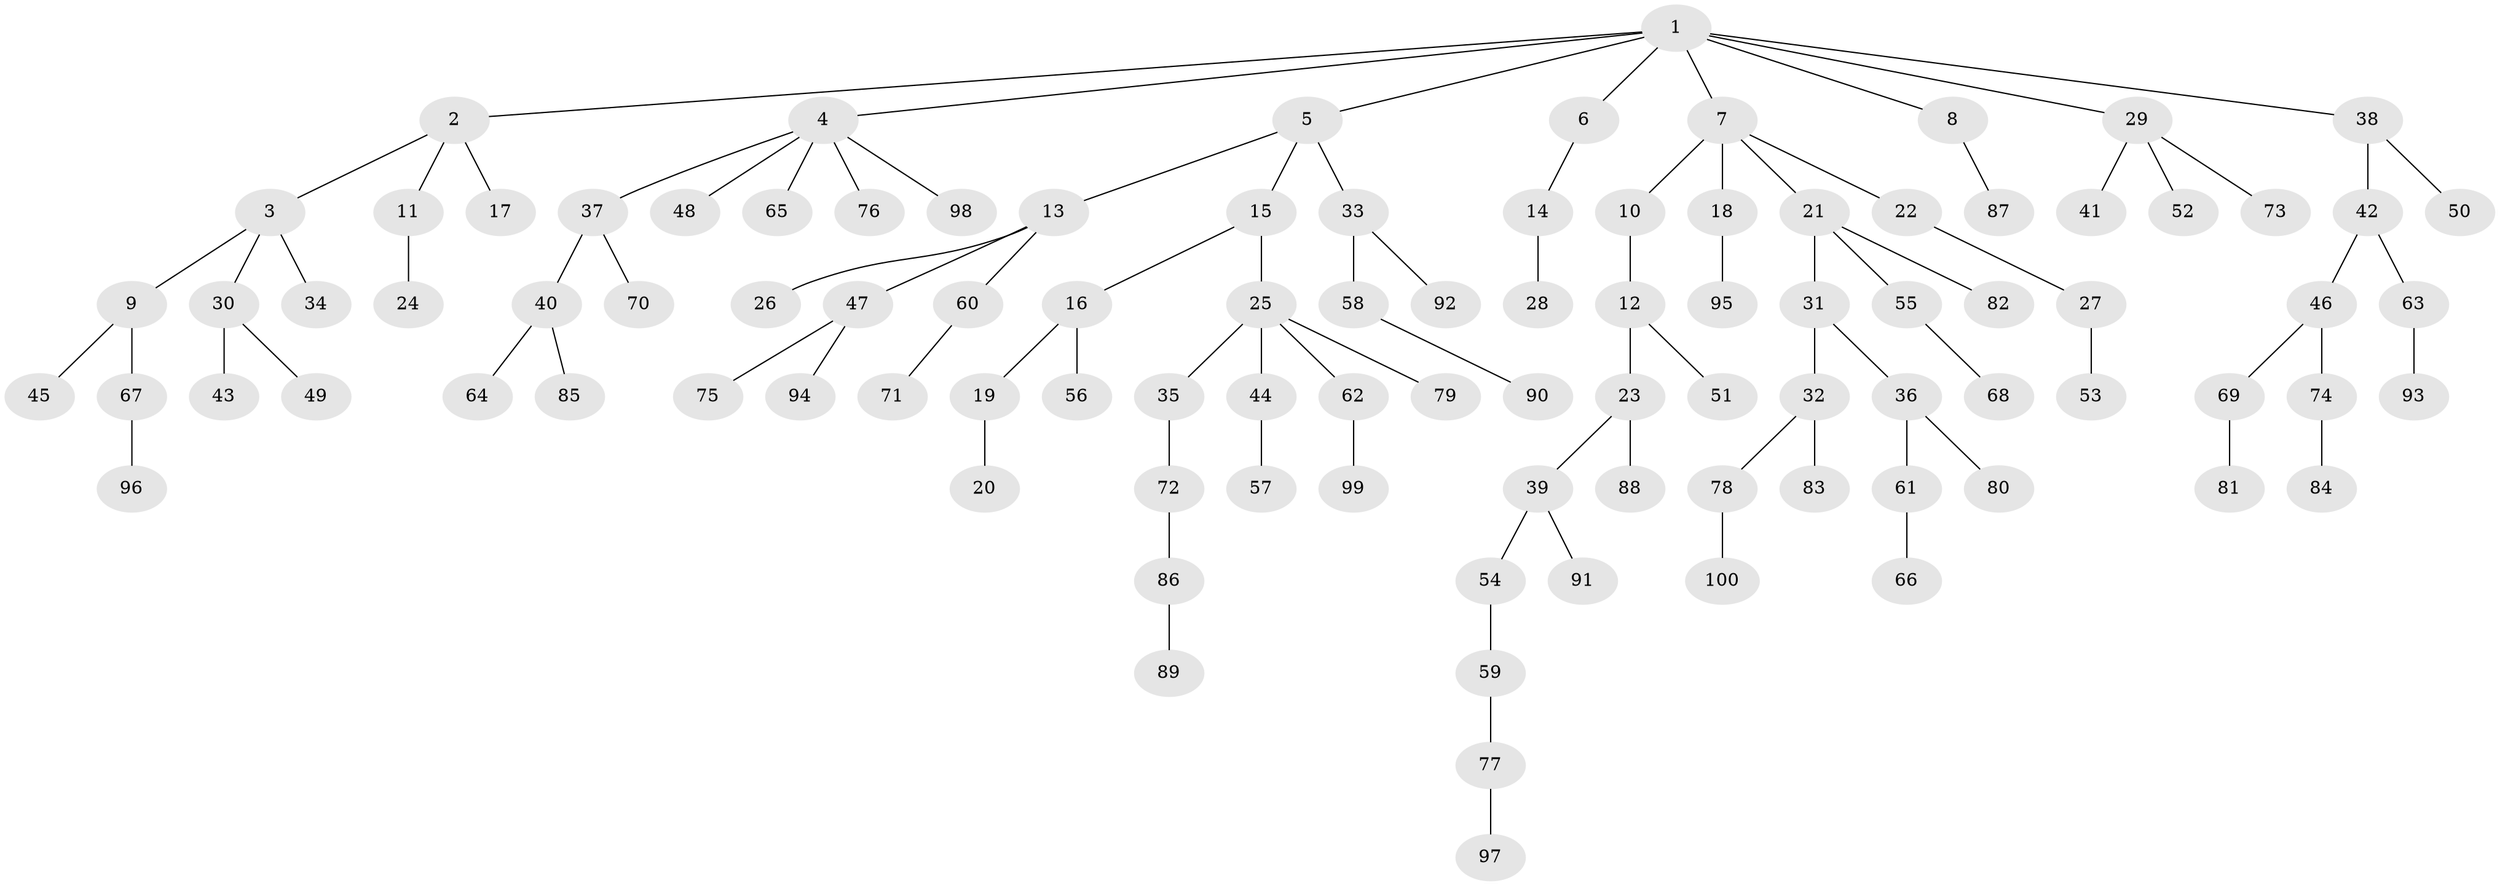// Generated by graph-tools (version 1.1) at 2025/38/02/21/25 10:38:55]
// undirected, 100 vertices, 99 edges
graph export_dot {
graph [start="1"]
  node [color=gray90,style=filled];
  1;
  2;
  3;
  4;
  5;
  6;
  7;
  8;
  9;
  10;
  11;
  12;
  13;
  14;
  15;
  16;
  17;
  18;
  19;
  20;
  21;
  22;
  23;
  24;
  25;
  26;
  27;
  28;
  29;
  30;
  31;
  32;
  33;
  34;
  35;
  36;
  37;
  38;
  39;
  40;
  41;
  42;
  43;
  44;
  45;
  46;
  47;
  48;
  49;
  50;
  51;
  52;
  53;
  54;
  55;
  56;
  57;
  58;
  59;
  60;
  61;
  62;
  63;
  64;
  65;
  66;
  67;
  68;
  69;
  70;
  71;
  72;
  73;
  74;
  75;
  76;
  77;
  78;
  79;
  80;
  81;
  82;
  83;
  84;
  85;
  86;
  87;
  88;
  89;
  90;
  91;
  92;
  93;
  94;
  95;
  96;
  97;
  98;
  99;
  100;
  1 -- 2;
  1 -- 4;
  1 -- 5;
  1 -- 6;
  1 -- 7;
  1 -- 8;
  1 -- 29;
  1 -- 38;
  2 -- 3;
  2 -- 11;
  2 -- 17;
  3 -- 9;
  3 -- 30;
  3 -- 34;
  4 -- 37;
  4 -- 48;
  4 -- 65;
  4 -- 76;
  4 -- 98;
  5 -- 13;
  5 -- 15;
  5 -- 33;
  6 -- 14;
  7 -- 10;
  7 -- 18;
  7 -- 21;
  7 -- 22;
  8 -- 87;
  9 -- 45;
  9 -- 67;
  10 -- 12;
  11 -- 24;
  12 -- 23;
  12 -- 51;
  13 -- 26;
  13 -- 47;
  13 -- 60;
  14 -- 28;
  15 -- 16;
  15 -- 25;
  16 -- 19;
  16 -- 56;
  18 -- 95;
  19 -- 20;
  21 -- 31;
  21 -- 55;
  21 -- 82;
  22 -- 27;
  23 -- 39;
  23 -- 88;
  25 -- 35;
  25 -- 44;
  25 -- 62;
  25 -- 79;
  27 -- 53;
  29 -- 41;
  29 -- 52;
  29 -- 73;
  30 -- 43;
  30 -- 49;
  31 -- 32;
  31 -- 36;
  32 -- 78;
  32 -- 83;
  33 -- 58;
  33 -- 92;
  35 -- 72;
  36 -- 61;
  36 -- 80;
  37 -- 40;
  37 -- 70;
  38 -- 42;
  38 -- 50;
  39 -- 54;
  39 -- 91;
  40 -- 64;
  40 -- 85;
  42 -- 46;
  42 -- 63;
  44 -- 57;
  46 -- 69;
  46 -- 74;
  47 -- 75;
  47 -- 94;
  54 -- 59;
  55 -- 68;
  58 -- 90;
  59 -- 77;
  60 -- 71;
  61 -- 66;
  62 -- 99;
  63 -- 93;
  67 -- 96;
  69 -- 81;
  72 -- 86;
  74 -- 84;
  77 -- 97;
  78 -- 100;
  86 -- 89;
}
